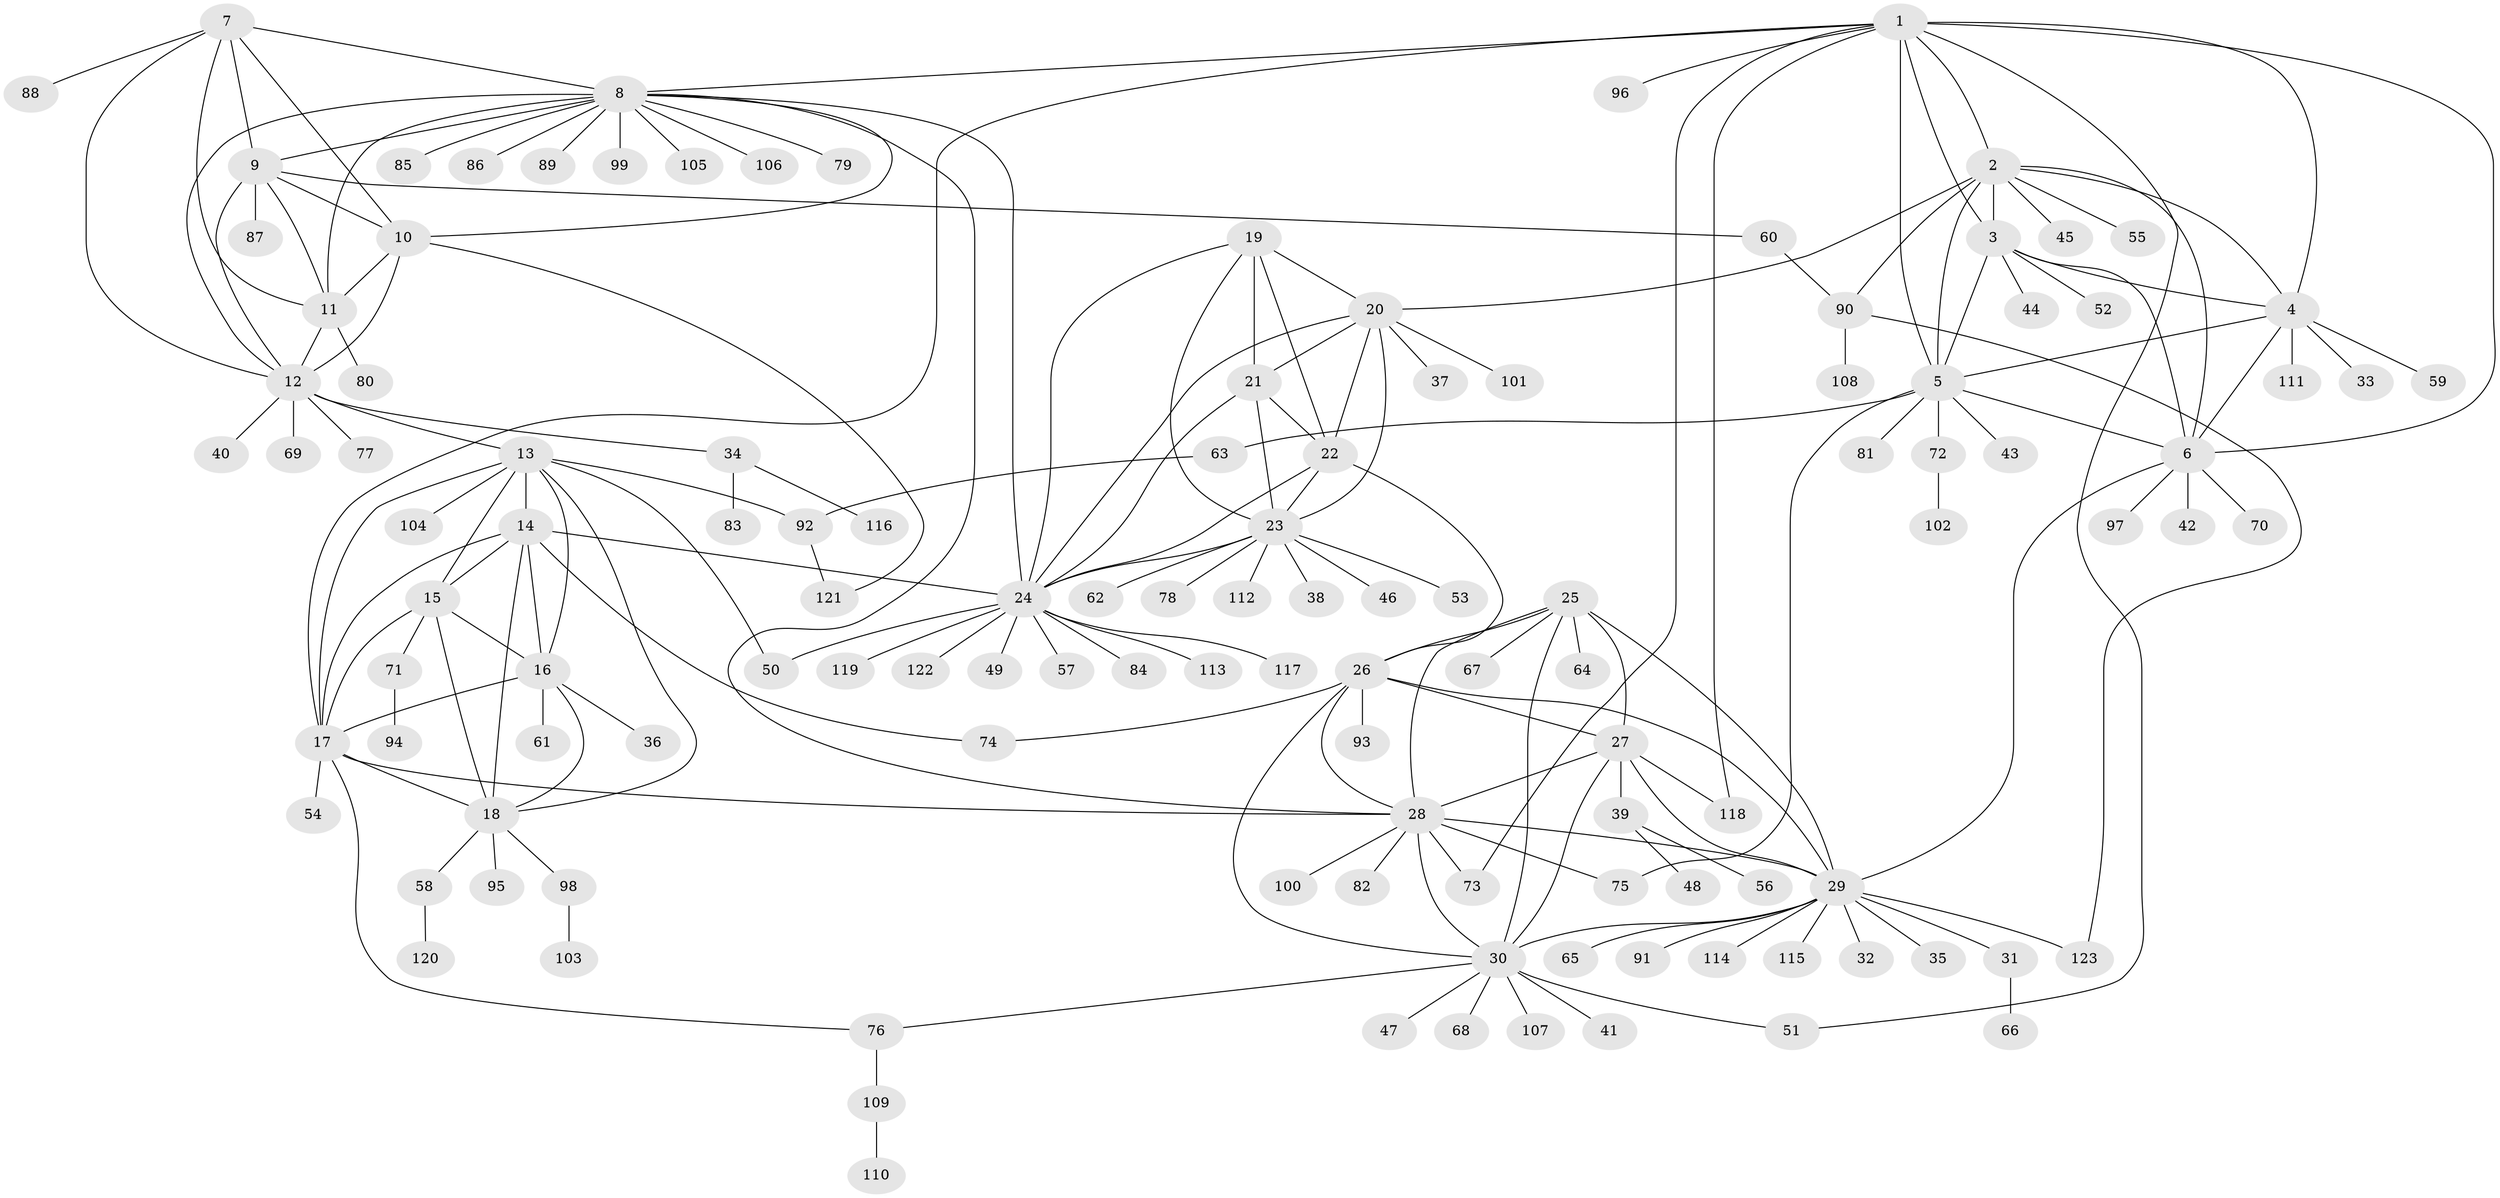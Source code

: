 // Generated by graph-tools (version 1.1) at 2025/55/03/09/25 04:55:54]
// undirected, 123 vertices, 189 edges
graph export_dot {
graph [start="1"]
  node [color=gray90,style=filled];
  1;
  2;
  3;
  4;
  5;
  6;
  7;
  8;
  9;
  10;
  11;
  12;
  13;
  14;
  15;
  16;
  17;
  18;
  19;
  20;
  21;
  22;
  23;
  24;
  25;
  26;
  27;
  28;
  29;
  30;
  31;
  32;
  33;
  34;
  35;
  36;
  37;
  38;
  39;
  40;
  41;
  42;
  43;
  44;
  45;
  46;
  47;
  48;
  49;
  50;
  51;
  52;
  53;
  54;
  55;
  56;
  57;
  58;
  59;
  60;
  61;
  62;
  63;
  64;
  65;
  66;
  67;
  68;
  69;
  70;
  71;
  72;
  73;
  74;
  75;
  76;
  77;
  78;
  79;
  80;
  81;
  82;
  83;
  84;
  85;
  86;
  87;
  88;
  89;
  90;
  91;
  92;
  93;
  94;
  95;
  96;
  97;
  98;
  99;
  100;
  101;
  102;
  103;
  104;
  105;
  106;
  107;
  108;
  109;
  110;
  111;
  112;
  113;
  114;
  115;
  116;
  117;
  118;
  119;
  120;
  121;
  122;
  123;
  1 -- 2;
  1 -- 3;
  1 -- 4;
  1 -- 5;
  1 -- 6;
  1 -- 8;
  1 -- 17;
  1 -- 51;
  1 -- 73;
  1 -- 96;
  1 -- 118;
  2 -- 3;
  2 -- 4;
  2 -- 5;
  2 -- 6;
  2 -- 20;
  2 -- 45;
  2 -- 55;
  2 -- 90;
  3 -- 4;
  3 -- 5;
  3 -- 6;
  3 -- 44;
  3 -- 52;
  4 -- 5;
  4 -- 6;
  4 -- 33;
  4 -- 59;
  4 -- 111;
  5 -- 6;
  5 -- 43;
  5 -- 63;
  5 -- 72;
  5 -- 75;
  5 -- 81;
  6 -- 29;
  6 -- 42;
  6 -- 70;
  6 -- 97;
  7 -- 8;
  7 -- 9;
  7 -- 10;
  7 -- 11;
  7 -- 12;
  7 -- 88;
  8 -- 9;
  8 -- 10;
  8 -- 11;
  8 -- 12;
  8 -- 24;
  8 -- 28;
  8 -- 79;
  8 -- 85;
  8 -- 86;
  8 -- 89;
  8 -- 99;
  8 -- 105;
  8 -- 106;
  9 -- 10;
  9 -- 11;
  9 -- 12;
  9 -- 60;
  9 -- 87;
  10 -- 11;
  10 -- 12;
  10 -- 121;
  11 -- 12;
  11 -- 80;
  12 -- 13;
  12 -- 34;
  12 -- 40;
  12 -- 69;
  12 -- 77;
  13 -- 14;
  13 -- 15;
  13 -- 16;
  13 -- 17;
  13 -- 18;
  13 -- 50;
  13 -- 92;
  13 -- 104;
  14 -- 15;
  14 -- 16;
  14 -- 17;
  14 -- 18;
  14 -- 24;
  14 -- 74;
  15 -- 16;
  15 -- 17;
  15 -- 18;
  15 -- 71;
  16 -- 17;
  16 -- 18;
  16 -- 36;
  16 -- 61;
  17 -- 18;
  17 -- 28;
  17 -- 54;
  17 -- 76;
  18 -- 58;
  18 -- 95;
  18 -- 98;
  19 -- 20;
  19 -- 21;
  19 -- 22;
  19 -- 23;
  19 -- 24;
  20 -- 21;
  20 -- 22;
  20 -- 23;
  20 -- 24;
  20 -- 37;
  20 -- 101;
  21 -- 22;
  21 -- 23;
  21 -- 24;
  22 -- 23;
  22 -- 24;
  22 -- 26;
  23 -- 24;
  23 -- 38;
  23 -- 46;
  23 -- 53;
  23 -- 62;
  23 -- 78;
  23 -- 112;
  24 -- 49;
  24 -- 50;
  24 -- 57;
  24 -- 84;
  24 -- 113;
  24 -- 117;
  24 -- 119;
  24 -- 122;
  25 -- 26;
  25 -- 27;
  25 -- 28;
  25 -- 29;
  25 -- 30;
  25 -- 64;
  25 -- 67;
  26 -- 27;
  26 -- 28;
  26 -- 29;
  26 -- 30;
  26 -- 74;
  26 -- 93;
  27 -- 28;
  27 -- 29;
  27 -- 30;
  27 -- 39;
  27 -- 118;
  28 -- 29;
  28 -- 30;
  28 -- 73;
  28 -- 75;
  28 -- 82;
  28 -- 100;
  29 -- 30;
  29 -- 31;
  29 -- 32;
  29 -- 35;
  29 -- 65;
  29 -- 91;
  29 -- 114;
  29 -- 115;
  29 -- 123;
  30 -- 41;
  30 -- 47;
  30 -- 51;
  30 -- 68;
  30 -- 76;
  30 -- 107;
  31 -- 66;
  34 -- 83;
  34 -- 116;
  39 -- 48;
  39 -- 56;
  58 -- 120;
  60 -- 90;
  63 -- 92;
  71 -- 94;
  72 -- 102;
  76 -- 109;
  90 -- 108;
  90 -- 123;
  92 -- 121;
  98 -- 103;
  109 -- 110;
}
